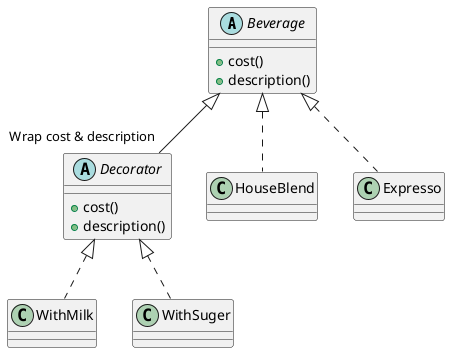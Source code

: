 @startuml

abstract Beverage {
    +cost()
    +description()
}

abstract Decorator {
    +cost()
    +description()
}

Beverage <|-- "Wrap cost & description" Decorator

Beverage <|.. HouseBlend
Beverage <|.. Expresso

Decorator <|.. WithMilk
Decorator <|.. WithSuger

@enduml